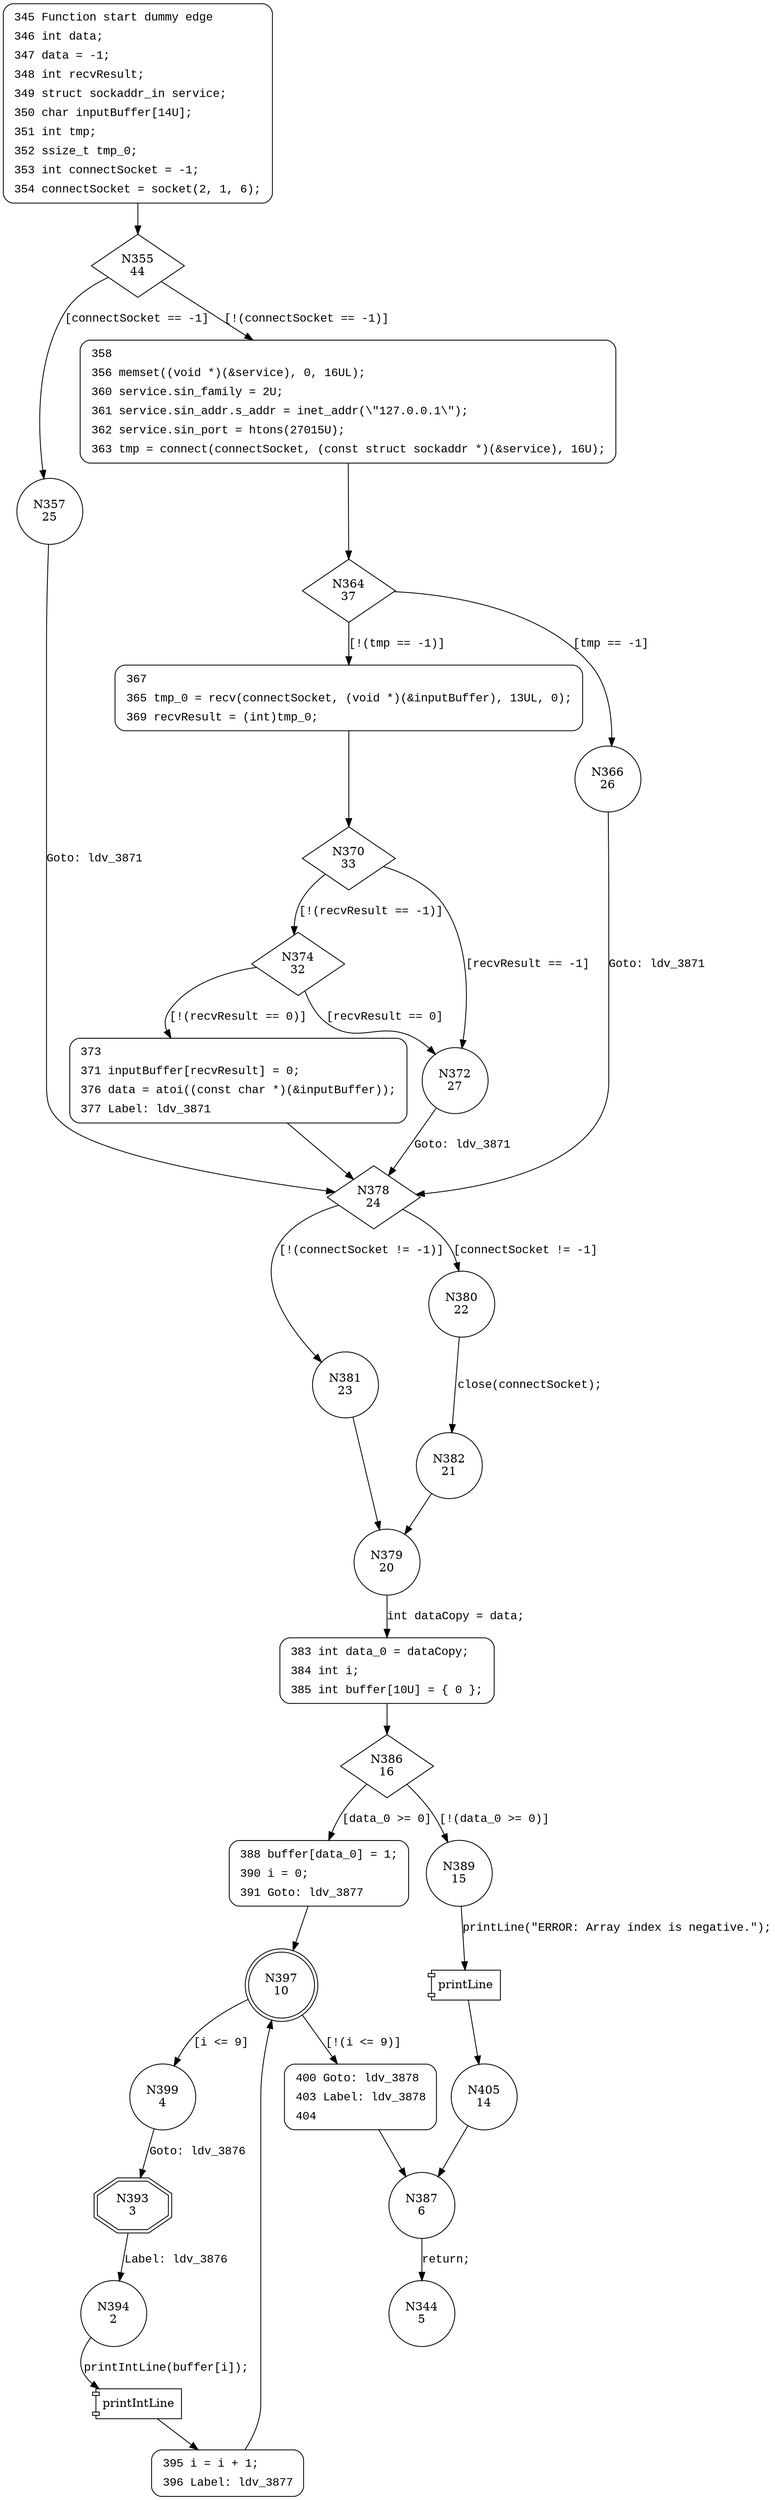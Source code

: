 digraph CWE121_Stack_Based_Buffer_Overflow__CWE129_connect_socket_31_bad {
355 [shape="diamond" label="N355\n44"]
357 [shape="circle" label="N357\n25"]
358 [shape="circle" label="N358\n43"]
364 [shape="diamond" label="N364\n37"]
366 [shape="circle" label="N366\n26"]
367 [shape="circle" label="N367\n36"]
370 [shape="diamond" label="N370\n33"]
372 [shape="circle" label="N372\n27"]
374 [shape="diamond" label="N374\n32"]
373 [shape="circle" label="N373\n31"]
378 [shape="diamond" label="N378\n24"]
380 [shape="circle" label="N380\n22"]
381 [shape="circle" label="N381\n23"]
379 [shape="circle" label="N379\n20"]
383 [shape="circle" label="N383\n19"]
386 [shape="diamond" label="N386\n16"]
388 [shape="circle" label="N388\n13"]
389 [shape="circle" label="N389\n15"]
405 [shape="circle" label="N405\n14"]
387 [shape="circle" label="N387\n6"]
344 [shape="circle" label="N344\n5"]
397 [shape="doublecircle" label="N397\n10"]
399 [shape="circle" label="N399\n4"]
400 [shape="circle" label="N400\n9"]
393 [shape="doubleoctagon" label="N393\n3"]
394 [shape="circle" label="N394\n2"]
395 [shape="circle" label="N395\n1"]
382 [shape="circle" label="N382\n21"]
345 [style="filled,bold" penwidth="1" fillcolor="white" fontname="Courier New" shape="Mrecord" label=<<table border="0" cellborder="0" cellpadding="3" bgcolor="white"><tr><td align="right">345</td><td align="left">Function start dummy edge</td></tr><tr><td align="right">346</td><td align="left">int data;</td></tr><tr><td align="right">347</td><td align="left">data = -1;</td></tr><tr><td align="right">348</td><td align="left">int recvResult;</td></tr><tr><td align="right">349</td><td align="left">struct sockaddr_in service;</td></tr><tr><td align="right">350</td><td align="left">char inputBuffer[14U];</td></tr><tr><td align="right">351</td><td align="left">int tmp;</td></tr><tr><td align="right">352</td><td align="left">ssize_t tmp_0;</td></tr><tr><td align="right">353</td><td align="left">int connectSocket = -1;</td></tr><tr><td align="right">354</td><td align="left">connectSocket = socket(2, 1, 6);</td></tr></table>>]
345 -> 355[label=""]
358 [style="filled,bold" penwidth="1" fillcolor="white" fontname="Courier New" shape="Mrecord" label=<<table border="0" cellborder="0" cellpadding="3" bgcolor="white"><tr><td align="right">358</td><td align="left"></td></tr><tr><td align="right">356</td><td align="left">memset((void *)(&amp;service), 0, 16UL);</td></tr><tr><td align="right">360</td><td align="left">service.sin_family = 2U;</td></tr><tr><td align="right">361</td><td align="left">service.sin_addr.s_addr = inet_addr(\&quot;127.0.0.1\&quot;);</td></tr><tr><td align="right">362</td><td align="left">service.sin_port = htons(27015U);</td></tr><tr><td align="right">363</td><td align="left">tmp = connect(connectSocket, (const struct sockaddr *)(&amp;service), 16U);</td></tr></table>>]
358 -> 364[label=""]
367 [style="filled,bold" penwidth="1" fillcolor="white" fontname="Courier New" shape="Mrecord" label=<<table border="0" cellborder="0" cellpadding="3" bgcolor="white"><tr><td align="right">367</td><td align="left"></td></tr><tr><td align="right">365</td><td align="left">tmp_0 = recv(connectSocket, (void *)(&amp;inputBuffer), 13UL, 0);</td></tr><tr><td align="right">369</td><td align="left">recvResult = (int)tmp_0;</td></tr></table>>]
367 -> 370[label=""]
373 [style="filled,bold" penwidth="1" fillcolor="white" fontname="Courier New" shape="Mrecord" label=<<table border="0" cellborder="0" cellpadding="3" bgcolor="white"><tr><td align="right">373</td><td align="left"></td></tr><tr><td align="right">371</td><td align="left">inputBuffer[recvResult] = 0;</td></tr><tr><td align="right">376</td><td align="left">data = atoi((const char *)(&amp;inputBuffer));</td></tr><tr><td align="right">377</td><td align="left">Label: ldv_3871</td></tr></table>>]
373 -> 378[label=""]
383 [style="filled,bold" penwidth="1" fillcolor="white" fontname="Courier New" shape="Mrecord" label=<<table border="0" cellborder="0" cellpadding="3" bgcolor="white"><tr><td align="right">383</td><td align="left">int data_0 = dataCopy;</td></tr><tr><td align="right">384</td><td align="left">int i;</td></tr><tr><td align="right">385</td><td align="left">int buffer[10U] = &#123; 0 &#125;;</td></tr></table>>]
383 -> 386[label=""]
388 [style="filled,bold" penwidth="1" fillcolor="white" fontname="Courier New" shape="Mrecord" label=<<table border="0" cellborder="0" cellpadding="3" bgcolor="white"><tr><td align="right">388</td><td align="left">buffer[data_0] = 1;</td></tr><tr><td align="right">390</td><td align="left">i = 0;</td></tr><tr><td align="right">391</td><td align="left">Goto: ldv_3877</td></tr></table>>]
388 -> 397[label=""]
400 [style="filled,bold" penwidth="1" fillcolor="white" fontname="Courier New" shape="Mrecord" label=<<table border="0" cellborder="0" cellpadding="3" bgcolor="white"><tr><td align="right">400</td><td align="left">Goto: ldv_3878</td></tr><tr><td align="right">403</td><td align="left">Label: ldv_3878</td></tr><tr><td align="right">404</td><td align="left"></td></tr></table>>]
400 -> 387[label=""]
395 [style="filled,bold" penwidth="1" fillcolor="white" fontname="Courier New" shape="Mrecord" label=<<table border="0" cellborder="0" cellpadding="3" bgcolor="white"><tr><td align="right">395</td><td align="left">i = i + 1;</td></tr><tr><td align="right">396</td><td align="left">Label: ldv_3877</td></tr></table>>]
395 -> 397[label=""]
355 -> 357 [label="[connectSocket == -1]" fontname="Courier New"]
355 -> 358 [label="[!(connectSocket == -1)]" fontname="Courier New"]
364 -> 366 [label="[tmp == -1]" fontname="Courier New"]
364 -> 367 [label="[!(tmp == -1)]" fontname="Courier New"]
370 -> 372 [label="[recvResult == -1]" fontname="Courier New"]
370 -> 374 [label="[!(recvResult == -1)]" fontname="Courier New"]
374 -> 372 [label="[recvResult == 0]" fontname="Courier New"]
374 -> 373 [label="[!(recvResult == 0)]" fontname="Courier New"]
378 -> 380 [label="[connectSocket != -1]" fontname="Courier New"]
378 -> 381 [label="[!(connectSocket != -1)]" fontname="Courier New"]
379 -> 383 [label="int dataCopy = data;" fontname="Courier New"]
386 -> 388 [label="[data_0 >= 0]" fontname="Courier New"]
386 -> 389 [label="[!(data_0 >= 0)]" fontname="Courier New"]
100016 [shape="component" label="printLine"]
389 -> 100016 [label="printLine(\"ERROR: Array index is negative.\");" fontname="Courier New"]
100016 -> 405 [label="" fontname="Courier New"]
387 -> 344 [label="return;" fontname="Courier New"]
397 -> 399 [label="[i <= 9]" fontname="Courier New"]
397 -> 400 [label="[!(i <= 9)]" fontname="Courier New"]
399 -> 393 [label="Goto: ldv_3876" fontname="Courier New"]
393 -> 394 [label="Label: ldv_3876" fontname="Courier New"]
100017 [shape="component" label="printIntLine"]
394 -> 100017 [label="printIntLine(buffer[i]);" fontname="Courier New"]
100017 -> 395 [label="" fontname="Courier New"]
380 -> 382 [label="close(connectSocket);" fontname="Courier New"]
372 -> 378 [label="Goto: ldv_3871" fontname="Courier New"]
357 -> 378 [label="Goto: ldv_3871" fontname="Courier New"]
381 -> 379 [label="" fontname="Courier New"]
405 -> 387 [label="" fontname="Courier New"]
382 -> 379 [label="" fontname="Courier New"]
366 -> 378 [label="Goto: ldv_3871" fontname="Courier New"]
}